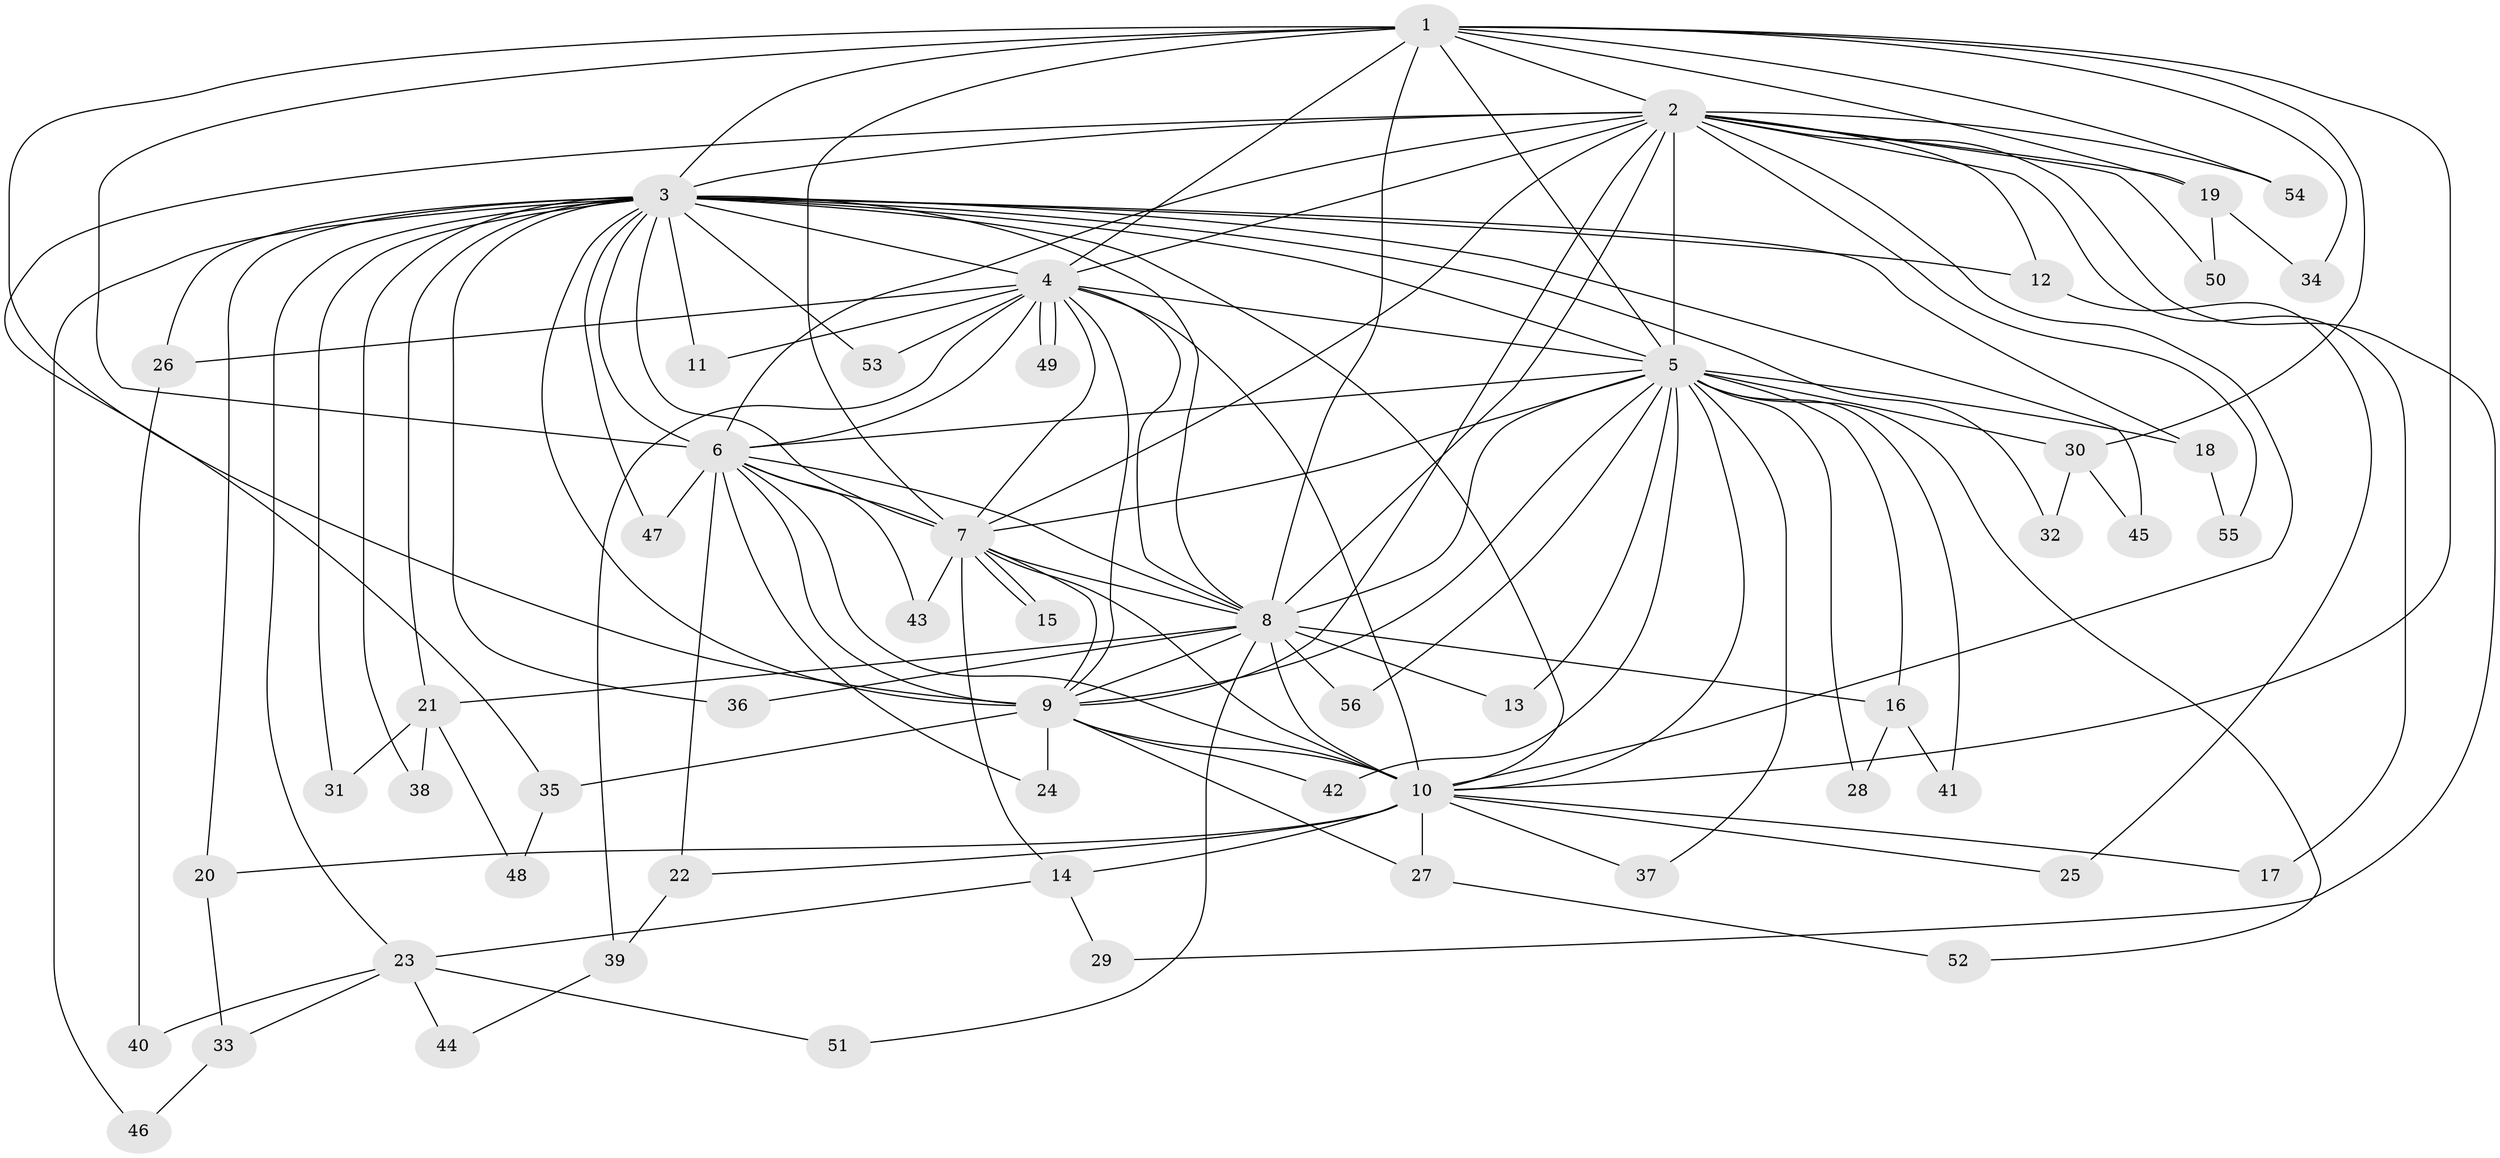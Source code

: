 // coarse degree distribution, {12: 0.058823529411764705, 7: 0.11764705882352941, 6: 0.058823529411764705, 10: 0.058823529411764705, 9: 0.058823529411764705, 4: 0.23529411764705882, 1: 0.17647058823529413, 3: 0.11764705882352941, 2: 0.11764705882352941}
// Generated by graph-tools (version 1.1) at 2025/49/03/04/25 22:49:28]
// undirected, 56 vertices, 137 edges
graph export_dot {
  node [color=gray90,style=filled];
  1;
  2;
  3;
  4;
  5;
  6;
  7;
  8;
  9;
  10;
  11;
  12;
  13;
  14;
  15;
  16;
  17;
  18;
  19;
  20;
  21;
  22;
  23;
  24;
  25;
  26;
  27;
  28;
  29;
  30;
  31;
  32;
  33;
  34;
  35;
  36;
  37;
  38;
  39;
  40;
  41;
  42;
  43;
  44;
  45;
  46;
  47;
  48;
  49;
  50;
  51;
  52;
  53;
  54;
  55;
  56;
  1 -- 2;
  1 -- 3;
  1 -- 4;
  1 -- 5;
  1 -- 6;
  1 -- 7;
  1 -- 8;
  1 -- 9;
  1 -- 10;
  1 -- 19;
  1 -- 30;
  1 -- 34;
  1 -- 54;
  2 -- 3;
  2 -- 4;
  2 -- 5;
  2 -- 6;
  2 -- 7;
  2 -- 8;
  2 -- 9;
  2 -- 10;
  2 -- 12;
  2 -- 17;
  2 -- 19;
  2 -- 29;
  2 -- 35;
  2 -- 50;
  2 -- 54;
  2 -- 55;
  3 -- 4;
  3 -- 5;
  3 -- 6;
  3 -- 7;
  3 -- 8;
  3 -- 9;
  3 -- 10;
  3 -- 11;
  3 -- 12;
  3 -- 18;
  3 -- 20;
  3 -- 21;
  3 -- 23;
  3 -- 26;
  3 -- 31;
  3 -- 32;
  3 -- 36;
  3 -- 38;
  3 -- 45;
  3 -- 46;
  3 -- 47;
  3 -- 53;
  4 -- 5;
  4 -- 6;
  4 -- 7;
  4 -- 8;
  4 -- 9;
  4 -- 10;
  4 -- 11;
  4 -- 26;
  4 -- 39;
  4 -- 49;
  4 -- 49;
  4 -- 53;
  5 -- 6;
  5 -- 7;
  5 -- 8;
  5 -- 9;
  5 -- 10;
  5 -- 13;
  5 -- 16;
  5 -- 18;
  5 -- 28;
  5 -- 30;
  5 -- 37;
  5 -- 41;
  5 -- 42;
  5 -- 52;
  5 -- 56;
  6 -- 7;
  6 -- 8;
  6 -- 9;
  6 -- 10;
  6 -- 22;
  6 -- 24;
  6 -- 43;
  6 -- 47;
  7 -- 8;
  7 -- 9;
  7 -- 10;
  7 -- 14;
  7 -- 15;
  7 -- 15;
  7 -- 43;
  8 -- 9;
  8 -- 10;
  8 -- 13;
  8 -- 16;
  8 -- 21;
  8 -- 36;
  8 -- 51;
  8 -- 56;
  9 -- 10;
  9 -- 24;
  9 -- 27;
  9 -- 35;
  9 -- 42;
  10 -- 14;
  10 -- 17;
  10 -- 20;
  10 -- 22;
  10 -- 25;
  10 -- 27;
  10 -- 37;
  12 -- 25;
  14 -- 23;
  14 -- 29;
  16 -- 28;
  16 -- 41;
  18 -- 55;
  19 -- 34;
  19 -- 50;
  20 -- 33;
  21 -- 31;
  21 -- 38;
  21 -- 48;
  22 -- 39;
  23 -- 33;
  23 -- 40;
  23 -- 44;
  23 -- 51;
  26 -- 40;
  27 -- 52;
  30 -- 32;
  30 -- 45;
  33 -- 46;
  35 -- 48;
  39 -- 44;
}

